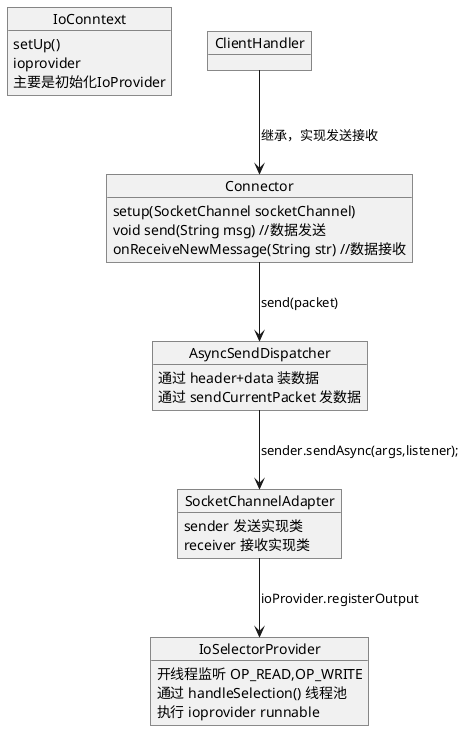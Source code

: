 @startuml
object IoConntext
IoConntext : setUp()
IoConntext : ioprovider
IoConntext : 主要是初始化IoProvider

object ClientHandler


object Connector
Connector : setup(SocketChannel socketChannel)
Connector : void send(String msg) //数据发送
Connector : onReceiveNewMessage(String str) //数据接收

object AsyncSendDispatcher
AsyncSendDispatcher : 通过 header+data 装数据
AsyncSendDispatcher : 通过 sendCurrentPacket 发数据

ClientHandler -->  Connector : 继承，实现发送接收
Connector --> AsyncSendDispatcher : send(packet)

object SocketChannelAdapter
SocketChannelAdapter : sender 发送实现类
SocketChannelAdapter : receiver 接收实现类

AsyncSendDispatcher --> SocketChannelAdapter : sender.sendAsync(args,listener);

object IoSelectorProvider
IoSelectorProvider : 开线程监听 OP_READ,OP_WRITE
IoSelectorProvider : 通过 handleSelection() 线程池
IoSelectorProvider : 执行 ioprovider runnable

SocketChannelAdapter --> IoSelectorProvider : ioProvider.registerOutput

@enduml